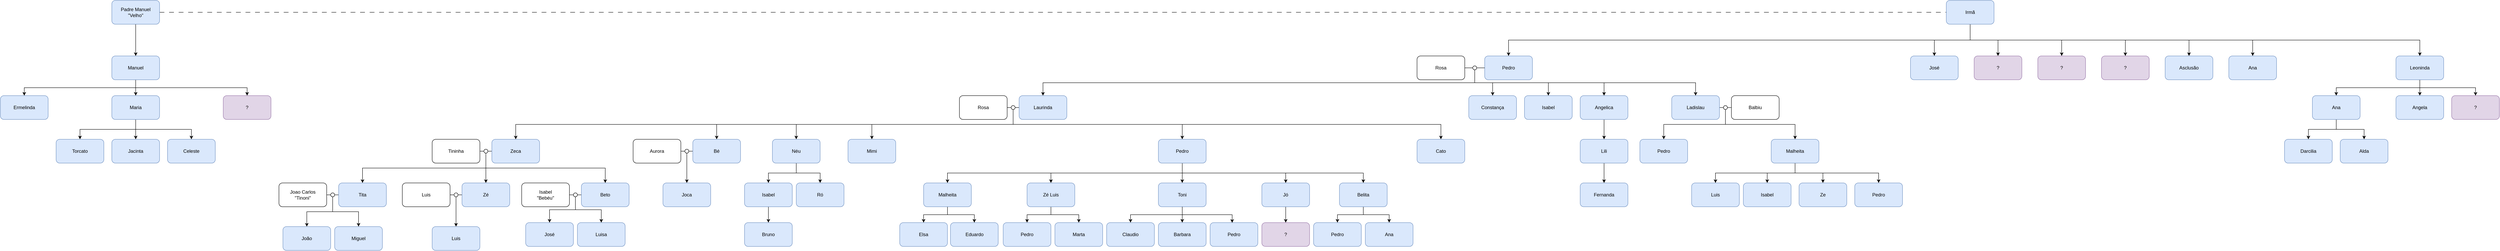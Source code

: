 <mxfile version="26.2.15">
  <diagram name="Page-1" id="10a91c8b-09ff-31b1-d368-03940ed4cc9e">
    <mxGraphModel dx="9503" dy="3434" grid="0" gridSize="10" guides="1" tooltips="1" connect="1" arrows="1" fold="1" page="0" pageScale="1" pageWidth="1100" pageHeight="850" background="none" math="0" shadow="0">
      <root>
        <mxCell id="0" />
        <mxCell id="1" parent="0" />
        <mxCell id="FM4OwIBT3BlbCwGh1Xsm-3" style="edgeStyle=orthogonalEdgeStyle;rounded=0;orthogonalLoop=1;jettySize=auto;html=1;exitX=1;exitY=0.5;exitDx=0;exitDy=0;entryX=0;entryY=0.5;entryDx=0;entryDy=0;endArrow=none;startFill=0;dashed=1;dashPattern=12 12;" edge="1" parent="1" source="FM4OwIBT3BlbCwGh1Xsm-1" target="FM4OwIBT3BlbCwGh1Xsm-2">
          <mxGeometry relative="1" as="geometry" />
        </mxCell>
        <mxCell id="FM4OwIBT3BlbCwGh1Xsm-176" style="edgeStyle=orthogonalEdgeStyle;rounded=0;orthogonalLoop=1;jettySize=auto;html=1;exitX=0.5;exitY=1;exitDx=0;exitDy=0;entryX=0.5;entryY=0;entryDx=0;entryDy=0;" edge="1" parent="1" source="FM4OwIBT3BlbCwGh1Xsm-1" target="FM4OwIBT3BlbCwGh1Xsm-162">
          <mxGeometry relative="1" as="geometry" />
        </mxCell>
        <mxCell id="FM4OwIBT3BlbCwGh1Xsm-1" value="Padre Manuel&lt;br&gt;&quot;Velho&quot;" style="rounded=1;whiteSpace=wrap;html=1;fillColor=#dae8fc;strokeColor=#6c8ebf;" vertex="1" parent="1">
          <mxGeometry x="-3270" y="80" width="120" height="60" as="geometry" />
        </mxCell>
        <mxCell id="FM4OwIBT3BlbCwGh1Xsm-5" style="edgeStyle=orthogonalEdgeStyle;rounded=0;orthogonalLoop=1;jettySize=auto;html=1;exitX=0.5;exitY=1;exitDx=0;exitDy=0;entryX=0.5;entryY=0;entryDx=0;entryDy=0;" edge="1" parent="1" source="FM4OwIBT3BlbCwGh1Xsm-2" target="FM4OwIBT3BlbCwGh1Xsm-4">
          <mxGeometry relative="1" as="geometry" />
        </mxCell>
        <mxCell id="FM4OwIBT3BlbCwGh1Xsm-13" style="edgeStyle=orthogonalEdgeStyle;rounded=0;orthogonalLoop=1;jettySize=auto;html=1;exitX=0.5;exitY=1;exitDx=0;exitDy=0;entryX=0.5;entryY=0;entryDx=0;entryDy=0;" edge="1" parent="1" source="FM4OwIBT3BlbCwGh1Xsm-2" target="FM4OwIBT3BlbCwGh1Xsm-6">
          <mxGeometry relative="1" as="geometry" />
        </mxCell>
        <mxCell id="FM4OwIBT3BlbCwGh1Xsm-14" style="edgeStyle=orthogonalEdgeStyle;rounded=0;orthogonalLoop=1;jettySize=auto;html=1;exitX=0.5;exitY=1;exitDx=0;exitDy=0;entryX=0.5;entryY=0;entryDx=0;entryDy=0;" edge="1" parent="1" source="FM4OwIBT3BlbCwGh1Xsm-2" target="FM4OwIBT3BlbCwGh1Xsm-7">
          <mxGeometry relative="1" as="geometry" />
        </mxCell>
        <mxCell id="FM4OwIBT3BlbCwGh1Xsm-15" style="edgeStyle=orthogonalEdgeStyle;rounded=0;orthogonalLoop=1;jettySize=auto;html=1;exitX=0.5;exitY=1;exitDx=0;exitDy=0;entryX=0.5;entryY=0;entryDx=0;entryDy=0;" edge="1" parent="1" source="FM4OwIBT3BlbCwGh1Xsm-2" target="FM4OwIBT3BlbCwGh1Xsm-8">
          <mxGeometry relative="1" as="geometry" />
        </mxCell>
        <mxCell id="FM4OwIBT3BlbCwGh1Xsm-16" style="edgeStyle=orthogonalEdgeStyle;rounded=0;orthogonalLoop=1;jettySize=auto;html=1;exitX=0.5;exitY=1;exitDx=0;exitDy=0;entryX=0.5;entryY=0;entryDx=0;entryDy=0;" edge="1" parent="1" source="FM4OwIBT3BlbCwGh1Xsm-2" target="FM4OwIBT3BlbCwGh1Xsm-9">
          <mxGeometry relative="1" as="geometry" />
        </mxCell>
        <mxCell id="FM4OwIBT3BlbCwGh1Xsm-17" style="edgeStyle=orthogonalEdgeStyle;rounded=0;orthogonalLoop=1;jettySize=auto;html=1;exitX=0.5;exitY=1;exitDx=0;exitDy=0;entryX=0.5;entryY=0;entryDx=0;entryDy=0;" edge="1" parent="1" source="FM4OwIBT3BlbCwGh1Xsm-2" target="FM4OwIBT3BlbCwGh1Xsm-10">
          <mxGeometry relative="1" as="geometry" />
        </mxCell>
        <mxCell id="FM4OwIBT3BlbCwGh1Xsm-18" style="edgeStyle=orthogonalEdgeStyle;rounded=0;orthogonalLoop=1;jettySize=auto;html=1;exitX=0.5;exitY=1;exitDx=0;exitDy=0;entryX=0.5;entryY=0;entryDx=0;entryDy=0;" edge="1" parent="1" source="FM4OwIBT3BlbCwGh1Xsm-2" target="FM4OwIBT3BlbCwGh1Xsm-11">
          <mxGeometry relative="1" as="geometry" />
        </mxCell>
        <mxCell id="FM4OwIBT3BlbCwGh1Xsm-19" style="edgeStyle=orthogonalEdgeStyle;rounded=0;orthogonalLoop=1;jettySize=auto;html=1;exitX=0.5;exitY=1;exitDx=0;exitDy=0;entryX=0.5;entryY=0;entryDx=0;entryDy=0;" edge="1" parent="1" source="FM4OwIBT3BlbCwGh1Xsm-2" target="FM4OwIBT3BlbCwGh1Xsm-12">
          <mxGeometry relative="1" as="geometry" />
        </mxCell>
        <mxCell id="FM4OwIBT3BlbCwGh1Xsm-2" value="Irmã" style="rounded=1;whiteSpace=wrap;html=1;fillColor=#dae8fc;strokeColor=#6c8ebf;" vertex="1" parent="1">
          <mxGeometry x="1340" y="80" width="120" height="60" as="geometry" />
        </mxCell>
        <mxCell id="FM4OwIBT3BlbCwGh1Xsm-4" value="Pedro" style="rounded=1;whiteSpace=wrap;html=1;fillColor=#dae8fc;strokeColor=#6c8ebf;" vertex="1" parent="1">
          <mxGeometry x="180" y="220" width="120" height="60" as="geometry" />
        </mxCell>
        <mxCell id="FM4OwIBT3BlbCwGh1Xsm-6" value="José" style="rounded=1;whiteSpace=wrap;html=1;fillColor=#dae8fc;strokeColor=#6c8ebf;" vertex="1" parent="1">
          <mxGeometry x="1250" y="220" width="120" height="60" as="geometry" />
        </mxCell>
        <mxCell id="FM4OwIBT3BlbCwGh1Xsm-7" value="?" style="rounded=1;whiteSpace=wrap;html=1;fillColor=#e1d5e7;strokeColor=#9673a6;" vertex="1" parent="1">
          <mxGeometry x="1410" y="220" width="120" height="60" as="geometry" />
        </mxCell>
        <mxCell id="FM4OwIBT3BlbCwGh1Xsm-8" value="?" style="rounded=1;whiteSpace=wrap;html=1;fillColor=#e1d5e7;strokeColor=#9673a6;" vertex="1" parent="1">
          <mxGeometry x="1570" y="220" width="120" height="60" as="geometry" />
        </mxCell>
        <mxCell id="FM4OwIBT3BlbCwGh1Xsm-9" value="?" style="rounded=1;whiteSpace=wrap;html=1;fillColor=#e1d5e7;strokeColor=#9673a6;" vertex="1" parent="1">
          <mxGeometry x="1730" y="220" width="120" height="60" as="geometry" />
        </mxCell>
        <mxCell id="FM4OwIBT3BlbCwGh1Xsm-10" value="Asclusão" style="rounded=1;whiteSpace=wrap;html=1;fillColor=#dae8fc;strokeColor=#6c8ebf;" vertex="1" parent="1">
          <mxGeometry x="1890" y="220" width="120" height="60" as="geometry" />
        </mxCell>
        <mxCell id="FM4OwIBT3BlbCwGh1Xsm-11" value="Ana" style="rounded=1;whiteSpace=wrap;html=1;fillColor=#dae8fc;strokeColor=#6c8ebf;" vertex="1" parent="1">
          <mxGeometry x="2050" y="220" width="120" height="60" as="geometry" />
        </mxCell>
        <mxCell id="FM4OwIBT3BlbCwGh1Xsm-159" style="edgeStyle=orthogonalEdgeStyle;rounded=0;orthogonalLoop=1;jettySize=auto;html=1;exitX=0.5;exitY=1;exitDx=0;exitDy=0;entryX=0.5;entryY=0;entryDx=0;entryDy=0;" edge="1" parent="1" source="FM4OwIBT3BlbCwGh1Xsm-12" target="FM4OwIBT3BlbCwGh1Xsm-152">
          <mxGeometry relative="1" as="geometry" />
        </mxCell>
        <mxCell id="FM4OwIBT3BlbCwGh1Xsm-160" style="edgeStyle=orthogonalEdgeStyle;rounded=0;orthogonalLoop=1;jettySize=auto;html=1;exitX=0.5;exitY=1;exitDx=0;exitDy=0;entryX=0.5;entryY=0;entryDx=0;entryDy=0;" edge="1" parent="1" source="FM4OwIBT3BlbCwGh1Xsm-12" target="FM4OwIBT3BlbCwGh1Xsm-153">
          <mxGeometry relative="1" as="geometry" />
        </mxCell>
        <mxCell id="FM4OwIBT3BlbCwGh1Xsm-161" style="edgeStyle=orthogonalEdgeStyle;rounded=0;orthogonalLoop=1;jettySize=auto;html=1;exitX=0.5;exitY=1;exitDx=0;exitDy=0;entryX=0.5;entryY=0;entryDx=0;entryDy=0;" edge="1" parent="1" source="FM4OwIBT3BlbCwGh1Xsm-12" target="FM4OwIBT3BlbCwGh1Xsm-154">
          <mxGeometry relative="1" as="geometry" />
        </mxCell>
        <mxCell id="FM4OwIBT3BlbCwGh1Xsm-12" value="Leoninda" style="rounded=1;whiteSpace=wrap;html=1;fillColor=#dae8fc;strokeColor=#6c8ebf;" vertex="1" parent="1">
          <mxGeometry x="2470" y="220" width="120" height="60" as="geometry" />
        </mxCell>
        <mxCell id="FM4OwIBT3BlbCwGh1Xsm-21" style="edgeStyle=orthogonalEdgeStyle;rounded=0;orthogonalLoop=1;jettySize=auto;html=1;exitX=1;exitY=0.5;exitDx=0;exitDy=0;entryX=0;entryY=0.5;entryDx=0;entryDy=0;endArrow=none;startFill=0;" edge="1" parent="1" source="FM4OwIBT3BlbCwGh1Xsm-22" target="FM4OwIBT3BlbCwGh1Xsm-4">
          <mxGeometry relative="1" as="geometry" />
        </mxCell>
        <mxCell id="FM4OwIBT3BlbCwGh1Xsm-20" value="Rosa" style="rounded=1;whiteSpace=wrap;html=1;" vertex="1" parent="1">
          <mxGeometry x="10" y="220" width="120" height="60" as="geometry" />
        </mxCell>
        <mxCell id="FM4OwIBT3BlbCwGh1Xsm-23" value="" style="edgeStyle=orthogonalEdgeStyle;rounded=0;orthogonalLoop=1;jettySize=auto;html=1;exitX=1;exitY=0.5;exitDx=0;exitDy=0;entryX=0;entryY=0.5;entryDx=0;entryDy=0;endArrow=none;startFill=0;" edge="1" parent="1" source="FM4OwIBT3BlbCwGh1Xsm-20" target="FM4OwIBT3BlbCwGh1Xsm-22">
          <mxGeometry relative="1" as="geometry">
            <mxPoint x="150" y="250" as="sourcePoint" />
            <mxPoint x="180" y="250" as="targetPoint" />
          </mxGeometry>
        </mxCell>
        <mxCell id="FM4OwIBT3BlbCwGh1Xsm-25" style="edgeStyle=orthogonalEdgeStyle;rounded=0;orthogonalLoop=1;jettySize=auto;html=1;exitX=0.5;exitY=1;exitDx=0;exitDy=0;entryX=0.5;entryY=0;entryDx=0;entryDy=0;" edge="1" parent="1" source="FM4OwIBT3BlbCwGh1Xsm-22" target="FM4OwIBT3BlbCwGh1Xsm-24">
          <mxGeometry relative="1" as="geometry" />
        </mxCell>
        <mxCell id="FM4OwIBT3BlbCwGh1Xsm-30" style="edgeStyle=orthogonalEdgeStyle;rounded=0;orthogonalLoop=1;jettySize=auto;html=1;exitX=0.5;exitY=1;exitDx=0;exitDy=0;entryX=0.5;entryY=0;entryDx=0;entryDy=0;" edge="1" parent="1" source="FM4OwIBT3BlbCwGh1Xsm-22" target="FM4OwIBT3BlbCwGh1Xsm-26">
          <mxGeometry relative="1" as="geometry" />
        </mxCell>
        <mxCell id="FM4OwIBT3BlbCwGh1Xsm-31" style="edgeStyle=orthogonalEdgeStyle;rounded=0;orthogonalLoop=1;jettySize=auto;html=1;exitX=0.5;exitY=1;exitDx=0;exitDy=0;entryX=0.5;entryY=0;entryDx=0;entryDy=0;" edge="1" parent="1" source="FM4OwIBT3BlbCwGh1Xsm-22" target="FM4OwIBT3BlbCwGh1Xsm-27">
          <mxGeometry relative="1" as="geometry" />
        </mxCell>
        <mxCell id="FM4OwIBT3BlbCwGh1Xsm-32" style="edgeStyle=orthogonalEdgeStyle;rounded=0;orthogonalLoop=1;jettySize=auto;html=1;exitX=0.5;exitY=1;exitDx=0;exitDy=0;entryX=0.5;entryY=0;entryDx=0;entryDy=0;" edge="1" parent="1" source="FM4OwIBT3BlbCwGh1Xsm-22" target="FM4OwIBT3BlbCwGh1Xsm-28">
          <mxGeometry relative="1" as="geometry" />
        </mxCell>
        <mxCell id="FM4OwIBT3BlbCwGh1Xsm-33" style="edgeStyle=orthogonalEdgeStyle;rounded=0;orthogonalLoop=1;jettySize=auto;html=1;exitX=0.5;exitY=1;exitDx=0;exitDy=0;entryX=0.5;entryY=0;entryDx=0;entryDy=0;" edge="1" parent="1" source="FM4OwIBT3BlbCwGh1Xsm-22" target="FM4OwIBT3BlbCwGh1Xsm-29">
          <mxGeometry relative="1" as="geometry" />
        </mxCell>
        <mxCell id="FM4OwIBT3BlbCwGh1Xsm-22" value="" style="ellipse;whiteSpace=wrap;html=1;aspect=fixed;" vertex="1" parent="1">
          <mxGeometry x="150" y="245" width="10" height="10" as="geometry" />
        </mxCell>
        <mxCell id="FM4OwIBT3BlbCwGh1Xsm-36" style="edgeStyle=orthogonalEdgeStyle;rounded=0;orthogonalLoop=1;jettySize=auto;html=1;exitX=0;exitY=0.5;exitDx=0;exitDy=0;entryX=1;entryY=0.5;entryDx=0;entryDy=0;endArrow=none;startFill=0;" edge="1" parent="1" source="FM4OwIBT3BlbCwGh1Xsm-24" target="FM4OwIBT3BlbCwGh1Xsm-35">
          <mxGeometry relative="1" as="geometry" />
        </mxCell>
        <mxCell id="FM4OwIBT3BlbCwGh1Xsm-24" value="Laurinda" style="rounded=1;whiteSpace=wrap;html=1;fillColor=#dae8fc;strokeColor=#6c8ebf;" vertex="1" parent="1">
          <mxGeometry x="-990" y="320" width="120" height="60" as="geometry" />
        </mxCell>
        <mxCell id="FM4OwIBT3BlbCwGh1Xsm-26" value="Constança" style="rounded=1;whiteSpace=wrap;html=1;fillColor=#dae8fc;strokeColor=#6c8ebf;" vertex="1" parent="1">
          <mxGeometry x="140" y="320" width="120" height="60" as="geometry" />
        </mxCell>
        <mxCell id="FM4OwIBT3BlbCwGh1Xsm-27" value="Isabel" style="rounded=1;whiteSpace=wrap;html=1;fillColor=#dae8fc;strokeColor=#6c8ebf;" vertex="1" parent="1">
          <mxGeometry x="280" y="320" width="120" height="60" as="geometry" />
        </mxCell>
        <mxCell id="FM4OwIBT3BlbCwGh1Xsm-39" style="edgeStyle=orthogonalEdgeStyle;rounded=0;orthogonalLoop=1;jettySize=auto;html=1;exitX=0.5;exitY=1;exitDx=0;exitDy=0;entryX=0.5;entryY=0;entryDx=0;entryDy=0;" edge="1" parent="1" source="FM4OwIBT3BlbCwGh1Xsm-28" target="FM4OwIBT3BlbCwGh1Xsm-38">
          <mxGeometry relative="1" as="geometry">
            <mxPoint x="480" y="410" as="sourcePoint" />
          </mxGeometry>
        </mxCell>
        <mxCell id="FM4OwIBT3BlbCwGh1Xsm-28" value="Angelica" style="rounded=1;whiteSpace=wrap;html=1;fillColor=#dae8fc;strokeColor=#6c8ebf;" vertex="1" parent="1">
          <mxGeometry x="420" y="320" width="120" height="60" as="geometry" />
        </mxCell>
        <mxCell id="FM4OwIBT3BlbCwGh1Xsm-44" style="edgeStyle=orthogonalEdgeStyle;rounded=0;orthogonalLoop=1;jettySize=auto;html=1;exitX=1;exitY=0.5;exitDx=0;exitDy=0;entryX=0;entryY=0.5;entryDx=0;entryDy=0;endArrow=none;startFill=0;" edge="1" parent="1" source="FM4OwIBT3BlbCwGh1Xsm-29" target="FM4OwIBT3BlbCwGh1Xsm-43">
          <mxGeometry relative="1" as="geometry" />
        </mxCell>
        <mxCell id="FM4OwIBT3BlbCwGh1Xsm-29" value="Ladislau" style="rounded=1;whiteSpace=wrap;html=1;fillColor=#dae8fc;strokeColor=#6c8ebf;" vertex="1" parent="1">
          <mxGeometry x="650" y="320" width="120" height="60" as="geometry" />
        </mxCell>
        <mxCell id="FM4OwIBT3BlbCwGh1Xsm-37" style="edgeStyle=orthogonalEdgeStyle;rounded=0;orthogonalLoop=1;jettySize=auto;html=1;exitX=1;exitY=0.5;exitDx=0;exitDy=0;entryX=0;entryY=0.5;entryDx=0;entryDy=0;endArrow=none;startFill=0;" edge="1" parent="1" source="FM4OwIBT3BlbCwGh1Xsm-34" target="FM4OwIBT3BlbCwGh1Xsm-35">
          <mxGeometry relative="1" as="geometry" />
        </mxCell>
        <mxCell id="FM4OwIBT3BlbCwGh1Xsm-34" value="Rosa" style="rounded=1;whiteSpace=wrap;html=1;" vertex="1" parent="1">
          <mxGeometry x="-1140" y="320" width="120" height="60" as="geometry" />
        </mxCell>
        <mxCell id="FM4OwIBT3BlbCwGh1Xsm-69" style="edgeStyle=orthogonalEdgeStyle;rounded=0;orthogonalLoop=1;jettySize=auto;html=1;exitX=0.5;exitY=1;exitDx=0;exitDy=0;entryX=0.5;entryY=0;entryDx=0;entryDy=0;" edge="1" parent="1" source="FM4OwIBT3BlbCwGh1Xsm-35" target="FM4OwIBT3BlbCwGh1Xsm-64">
          <mxGeometry relative="1" as="geometry" />
        </mxCell>
        <mxCell id="FM4OwIBT3BlbCwGh1Xsm-70" style="edgeStyle=orthogonalEdgeStyle;rounded=0;orthogonalLoop=1;jettySize=auto;html=1;exitX=0.5;exitY=1;exitDx=0;exitDy=0;entryX=0.5;entryY=0;entryDx=0;entryDy=0;" edge="1" parent="1" source="FM4OwIBT3BlbCwGh1Xsm-35" target="FM4OwIBT3BlbCwGh1Xsm-59">
          <mxGeometry relative="1" as="geometry" />
        </mxCell>
        <mxCell id="FM4OwIBT3BlbCwGh1Xsm-71" style="edgeStyle=orthogonalEdgeStyle;rounded=0;orthogonalLoop=1;jettySize=auto;html=1;exitX=0.5;exitY=1;exitDx=0;exitDy=0;entryX=0.5;entryY=0;entryDx=0;entryDy=0;" edge="1" parent="1" source="FM4OwIBT3BlbCwGh1Xsm-35" target="FM4OwIBT3BlbCwGh1Xsm-60">
          <mxGeometry relative="1" as="geometry" />
        </mxCell>
        <mxCell id="FM4OwIBT3BlbCwGh1Xsm-72" style="edgeStyle=orthogonalEdgeStyle;rounded=0;orthogonalLoop=1;jettySize=auto;html=1;exitX=0.5;exitY=1;exitDx=0;exitDy=0;entryX=0.5;entryY=0;entryDx=0;entryDy=0;" edge="1" parent="1" source="FM4OwIBT3BlbCwGh1Xsm-35" target="FM4OwIBT3BlbCwGh1Xsm-61">
          <mxGeometry relative="1" as="geometry" />
        </mxCell>
        <mxCell id="FM4OwIBT3BlbCwGh1Xsm-73" style="edgeStyle=orthogonalEdgeStyle;rounded=0;orthogonalLoop=1;jettySize=auto;html=1;exitX=0.5;exitY=1;exitDx=0;exitDy=0;entryX=0.5;entryY=0;entryDx=0;entryDy=0;" edge="1" parent="1" source="FM4OwIBT3BlbCwGh1Xsm-35" target="FM4OwIBT3BlbCwGh1Xsm-62">
          <mxGeometry relative="1" as="geometry" />
        </mxCell>
        <mxCell id="FM4OwIBT3BlbCwGh1Xsm-74" style="edgeStyle=orthogonalEdgeStyle;rounded=0;orthogonalLoop=1;jettySize=auto;html=1;exitX=0.5;exitY=1;exitDx=0;exitDy=0;entryX=0.5;entryY=0;entryDx=0;entryDy=0;" edge="1" parent="1" source="FM4OwIBT3BlbCwGh1Xsm-35" target="FM4OwIBT3BlbCwGh1Xsm-63">
          <mxGeometry relative="1" as="geometry" />
        </mxCell>
        <mxCell id="FM4OwIBT3BlbCwGh1Xsm-35" value="" style="ellipse;whiteSpace=wrap;html=1;aspect=fixed;" vertex="1" parent="1">
          <mxGeometry x="-1010" y="345" width="10" height="10" as="geometry" />
        </mxCell>
        <mxCell id="FM4OwIBT3BlbCwGh1Xsm-41" value="" style="edgeStyle=orthogonalEdgeStyle;rounded=0;orthogonalLoop=1;jettySize=auto;html=1;" edge="1" parent="1" source="FM4OwIBT3BlbCwGh1Xsm-38" target="FM4OwIBT3BlbCwGh1Xsm-40">
          <mxGeometry relative="1" as="geometry" />
        </mxCell>
        <mxCell id="FM4OwIBT3BlbCwGh1Xsm-38" value="Lili" style="rounded=1;whiteSpace=wrap;html=1;fillColor=#dae8fc;strokeColor=#6c8ebf;" vertex="1" parent="1">
          <mxGeometry x="420" y="430" width="120" height="60" as="geometry" />
        </mxCell>
        <mxCell id="FM4OwIBT3BlbCwGh1Xsm-40" value="Fernanda" style="rounded=1;whiteSpace=wrap;html=1;fillColor=#dae8fc;strokeColor=#6c8ebf;" vertex="1" parent="1">
          <mxGeometry x="420" y="540" width="120" height="60" as="geometry" />
        </mxCell>
        <mxCell id="FM4OwIBT3BlbCwGh1Xsm-45" style="edgeStyle=orthogonalEdgeStyle;rounded=0;orthogonalLoop=1;jettySize=auto;html=1;exitX=0;exitY=0.5;exitDx=0;exitDy=0;entryX=1;entryY=0.5;entryDx=0;entryDy=0;endArrow=none;startFill=0;" edge="1" parent="1" source="FM4OwIBT3BlbCwGh1Xsm-42" target="FM4OwIBT3BlbCwGh1Xsm-43">
          <mxGeometry relative="1" as="geometry" />
        </mxCell>
        <mxCell id="FM4OwIBT3BlbCwGh1Xsm-42" value="Balbiu" style="rounded=1;whiteSpace=wrap;html=1;" vertex="1" parent="1">
          <mxGeometry x="800" y="320" width="120" height="60" as="geometry" />
        </mxCell>
        <mxCell id="FM4OwIBT3BlbCwGh1Xsm-52" style="edgeStyle=orthogonalEdgeStyle;rounded=0;orthogonalLoop=1;jettySize=auto;html=1;exitX=0.5;exitY=1;exitDx=0;exitDy=0;entryX=0.5;entryY=0;entryDx=0;entryDy=0;" edge="1" parent="1" source="FM4OwIBT3BlbCwGh1Xsm-43" target="FM4OwIBT3BlbCwGh1Xsm-46">
          <mxGeometry relative="1" as="geometry" />
        </mxCell>
        <mxCell id="FM4OwIBT3BlbCwGh1Xsm-53" style="edgeStyle=orthogonalEdgeStyle;rounded=0;orthogonalLoop=1;jettySize=auto;html=1;exitX=0.5;exitY=1;exitDx=0;exitDy=0;entryX=0.5;entryY=0;entryDx=0;entryDy=0;" edge="1" parent="1" source="FM4OwIBT3BlbCwGh1Xsm-43" target="FM4OwIBT3BlbCwGh1Xsm-47">
          <mxGeometry relative="1" as="geometry" />
        </mxCell>
        <mxCell id="FM4OwIBT3BlbCwGh1Xsm-43" value="" style="ellipse;whiteSpace=wrap;html=1;aspect=fixed;" vertex="1" parent="1">
          <mxGeometry x="780" y="345" width="10" height="10" as="geometry" />
        </mxCell>
        <mxCell id="FM4OwIBT3BlbCwGh1Xsm-46" value="Pedro" style="rounded=1;whiteSpace=wrap;html=1;fillColor=#dae8fc;strokeColor=#6c8ebf;" vertex="1" parent="1">
          <mxGeometry x="570" y="430" width="120" height="60" as="geometry" />
        </mxCell>
        <mxCell id="FM4OwIBT3BlbCwGh1Xsm-54" style="edgeStyle=orthogonalEdgeStyle;rounded=0;orthogonalLoop=1;jettySize=auto;html=1;exitX=0.5;exitY=1;exitDx=0;exitDy=0;entryX=0.5;entryY=0;entryDx=0;entryDy=0;" edge="1" parent="1" source="FM4OwIBT3BlbCwGh1Xsm-47" target="FM4OwIBT3BlbCwGh1Xsm-48">
          <mxGeometry relative="1" as="geometry" />
        </mxCell>
        <mxCell id="FM4OwIBT3BlbCwGh1Xsm-55" style="edgeStyle=orthogonalEdgeStyle;rounded=0;orthogonalLoop=1;jettySize=auto;html=1;exitX=0.5;exitY=1;exitDx=0;exitDy=0;entryX=0.5;entryY=0;entryDx=0;entryDy=0;" edge="1" parent="1" source="FM4OwIBT3BlbCwGh1Xsm-47" target="FM4OwIBT3BlbCwGh1Xsm-49">
          <mxGeometry relative="1" as="geometry" />
        </mxCell>
        <mxCell id="FM4OwIBT3BlbCwGh1Xsm-57" style="edgeStyle=orthogonalEdgeStyle;rounded=0;orthogonalLoop=1;jettySize=auto;html=1;exitX=0.5;exitY=1;exitDx=0;exitDy=0;entryX=0.5;entryY=0;entryDx=0;entryDy=0;" edge="1" parent="1" source="FM4OwIBT3BlbCwGh1Xsm-47" target="FM4OwIBT3BlbCwGh1Xsm-50">
          <mxGeometry relative="1" as="geometry" />
        </mxCell>
        <mxCell id="FM4OwIBT3BlbCwGh1Xsm-58" style="edgeStyle=orthogonalEdgeStyle;rounded=0;orthogonalLoop=1;jettySize=auto;html=1;exitX=0.5;exitY=1;exitDx=0;exitDy=0;entryX=0.5;entryY=0;entryDx=0;entryDy=0;" edge="1" parent="1" source="FM4OwIBT3BlbCwGh1Xsm-47" target="FM4OwIBT3BlbCwGh1Xsm-51">
          <mxGeometry relative="1" as="geometry" />
        </mxCell>
        <mxCell id="FM4OwIBT3BlbCwGh1Xsm-47" value="Malheita" style="rounded=1;whiteSpace=wrap;html=1;fillColor=#dae8fc;strokeColor=#6c8ebf;" vertex="1" parent="1">
          <mxGeometry x="900" y="430" width="120" height="60" as="geometry" />
        </mxCell>
        <mxCell id="FM4OwIBT3BlbCwGh1Xsm-48" value="Luis" style="rounded=1;whiteSpace=wrap;html=1;fillColor=#dae8fc;strokeColor=#6c8ebf;" vertex="1" parent="1">
          <mxGeometry x="700" y="540" width="120" height="60" as="geometry" />
        </mxCell>
        <mxCell id="FM4OwIBT3BlbCwGh1Xsm-49" value="Isabel" style="rounded=1;whiteSpace=wrap;html=1;fillColor=#dae8fc;strokeColor=#6c8ebf;" vertex="1" parent="1">
          <mxGeometry x="830" y="540" width="120" height="60" as="geometry" />
        </mxCell>
        <mxCell id="FM4OwIBT3BlbCwGh1Xsm-50" value="Ze" style="rounded=1;whiteSpace=wrap;html=1;fillColor=#dae8fc;strokeColor=#6c8ebf;" vertex="1" parent="1">
          <mxGeometry x="970" y="540" width="120" height="60" as="geometry" />
        </mxCell>
        <mxCell id="FM4OwIBT3BlbCwGh1Xsm-51" value="Pedro" style="rounded=1;whiteSpace=wrap;html=1;fillColor=#dae8fc;strokeColor=#6c8ebf;" vertex="1" parent="1">
          <mxGeometry x="1110" y="540" width="120" height="60" as="geometry" />
        </mxCell>
        <mxCell id="FM4OwIBT3BlbCwGh1Xsm-78" style="edgeStyle=orthogonalEdgeStyle;rounded=0;orthogonalLoop=1;jettySize=auto;html=1;exitX=0;exitY=0.5;exitDx=0;exitDy=0;entryX=1;entryY=0.5;entryDx=0;entryDy=0;endArrow=none;startFill=0;" edge="1" parent="1" source="FM4OwIBT3BlbCwGh1Xsm-59" target="FM4OwIBT3BlbCwGh1Xsm-76">
          <mxGeometry relative="1" as="geometry" />
        </mxCell>
        <mxCell id="FM4OwIBT3BlbCwGh1Xsm-59" value="Bé" style="rounded=1;whiteSpace=wrap;html=1;fillColor=#dae8fc;strokeColor=#6c8ebf;" vertex="1" parent="1">
          <mxGeometry x="-1810" y="430" width="120" height="60" as="geometry" />
        </mxCell>
        <mxCell id="FM4OwIBT3BlbCwGh1Xsm-113" style="edgeStyle=orthogonalEdgeStyle;rounded=0;orthogonalLoop=1;jettySize=auto;html=1;exitX=0.5;exitY=1;exitDx=0;exitDy=0;entryX=0.5;entryY=0;entryDx=0;entryDy=0;" edge="1" parent="1" source="FM4OwIBT3BlbCwGh1Xsm-60" target="FM4OwIBT3BlbCwGh1Xsm-109">
          <mxGeometry relative="1" as="geometry" />
        </mxCell>
        <mxCell id="FM4OwIBT3BlbCwGh1Xsm-114" style="edgeStyle=orthogonalEdgeStyle;rounded=0;orthogonalLoop=1;jettySize=auto;html=1;exitX=0.5;exitY=1;exitDx=0;exitDy=0;entryX=0.5;entryY=0;entryDx=0;entryDy=0;" edge="1" parent="1" source="FM4OwIBT3BlbCwGh1Xsm-60" target="FM4OwIBT3BlbCwGh1Xsm-110">
          <mxGeometry relative="1" as="geometry" />
        </mxCell>
        <mxCell id="FM4OwIBT3BlbCwGh1Xsm-60" value="Néu" style="rounded=1;whiteSpace=wrap;html=1;fillColor=#dae8fc;strokeColor=#6c8ebf;" vertex="1" parent="1">
          <mxGeometry x="-1610" y="430" width="120" height="60" as="geometry" />
        </mxCell>
        <mxCell id="FM4OwIBT3BlbCwGh1Xsm-61" value="Mimi" style="rounded=1;whiteSpace=wrap;html=1;fillColor=#dae8fc;strokeColor=#6c8ebf;" vertex="1" parent="1">
          <mxGeometry x="-1420" y="430" width="120" height="60" as="geometry" />
        </mxCell>
        <mxCell id="FM4OwIBT3BlbCwGh1Xsm-120" style="edgeStyle=orthogonalEdgeStyle;rounded=0;orthogonalLoop=1;jettySize=auto;html=1;exitX=0.5;exitY=1;exitDx=0;exitDy=0;entryX=0.5;entryY=0;entryDx=0;entryDy=0;" edge="1" parent="1" source="FM4OwIBT3BlbCwGh1Xsm-62" target="FM4OwIBT3BlbCwGh1Xsm-115">
          <mxGeometry relative="1" as="geometry" />
        </mxCell>
        <mxCell id="FM4OwIBT3BlbCwGh1Xsm-121" style="edgeStyle=orthogonalEdgeStyle;rounded=0;orthogonalLoop=1;jettySize=auto;html=1;exitX=0.5;exitY=1;exitDx=0;exitDy=0;entryX=0.5;entryY=0;entryDx=0;entryDy=0;" edge="1" parent="1" source="FM4OwIBT3BlbCwGh1Xsm-62" target="FM4OwIBT3BlbCwGh1Xsm-116">
          <mxGeometry relative="1" as="geometry" />
        </mxCell>
        <mxCell id="FM4OwIBT3BlbCwGh1Xsm-122" style="edgeStyle=orthogonalEdgeStyle;rounded=0;orthogonalLoop=1;jettySize=auto;html=1;exitX=0.5;exitY=1;exitDx=0;exitDy=0;entryX=0.5;entryY=0;entryDx=0;entryDy=0;" edge="1" parent="1" source="FM4OwIBT3BlbCwGh1Xsm-62" target="FM4OwIBT3BlbCwGh1Xsm-117">
          <mxGeometry relative="1" as="geometry" />
        </mxCell>
        <mxCell id="FM4OwIBT3BlbCwGh1Xsm-123" style="edgeStyle=orthogonalEdgeStyle;rounded=0;orthogonalLoop=1;jettySize=auto;html=1;exitX=0.5;exitY=1;exitDx=0;exitDy=0;entryX=0.5;entryY=0;entryDx=0;entryDy=0;" edge="1" parent="1" source="FM4OwIBT3BlbCwGh1Xsm-62" target="FM4OwIBT3BlbCwGh1Xsm-118">
          <mxGeometry relative="1" as="geometry" />
        </mxCell>
        <mxCell id="FM4OwIBT3BlbCwGh1Xsm-124" style="edgeStyle=orthogonalEdgeStyle;rounded=0;orthogonalLoop=1;jettySize=auto;html=1;exitX=0.5;exitY=1;exitDx=0;exitDy=0;entryX=0.5;entryY=0;entryDx=0;entryDy=0;" edge="1" parent="1" source="FM4OwIBT3BlbCwGh1Xsm-62" target="FM4OwIBT3BlbCwGh1Xsm-119">
          <mxGeometry relative="1" as="geometry" />
        </mxCell>
        <mxCell id="FM4OwIBT3BlbCwGh1Xsm-62" value="Pedro" style="rounded=1;whiteSpace=wrap;html=1;fillColor=#dae8fc;strokeColor=#6c8ebf;" vertex="1" parent="1">
          <mxGeometry x="-640" y="430" width="120" height="60" as="geometry" />
        </mxCell>
        <mxCell id="FM4OwIBT3BlbCwGh1Xsm-63" value="Cato" style="rounded=1;whiteSpace=wrap;html=1;fillColor=#dae8fc;strokeColor=#6c8ebf;" vertex="1" parent="1">
          <mxGeometry x="10" y="430" width="120" height="60" as="geometry" />
        </mxCell>
        <mxCell id="FM4OwIBT3BlbCwGh1Xsm-67" style="edgeStyle=orthogonalEdgeStyle;rounded=0;orthogonalLoop=1;jettySize=auto;html=1;exitX=0;exitY=0.5;exitDx=0;exitDy=0;entryX=1;entryY=0.5;entryDx=0;entryDy=0;endArrow=none;startFill=0;" edge="1" parent="1" source="FM4OwIBT3BlbCwGh1Xsm-64" target="FM4OwIBT3BlbCwGh1Xsm-66">
          <mxGeometry relative="1" as="geometry" />
        </mxCell>
        <mxCell id="FM4OwIBT3BlbCwGh1Xsm-64" value="Zeca" style="rounded=1;whiteSpace=wrap;html=1;fillColor=#dae8fc;strokeColor=#6c8ebf;" vertex="1" parent="1">
          <mxGeometry x="-2315" y="430" width="120" height="60" as="geometry" />
        </mxCell>
        <mxCell id="FM4OwIBT3BlbCwGh1Xsm-68" style="edgeStyle=orthogonalEdgeStyle;rounded=0;orthogonalLoop=1;jettySize=auto;html=1;exitX=1;exitY=0.5;exitDx=0;exitDy=0;entryX=0;entryY=0.5;entryDx=0;entryDy=0;endArrow=none;startFill=0;" edge="1" parent="1" source="FM4OwIBT3BlbCwGh1Xsm-65" target="FM4OwIBT3BlbCwGh1Xsm-66">
          <mxGeometry relative="1" as="geometry" />
        </mxCell>
        <mxCell id="FM4OwIBT3BlbCwGh1Xsm-65" value="Tininha" style="rounded=1;whiteSpace=wrap;html=1;" vertex="1" parent="1">
          <mxGeometry x="-2465" y="430" width="120" height="60" as="geometry" />
        </mxCell>
        <mxCell id="FM4OwIBT3BlbCwGh1Xsm-82" style="edgeStyle=orthogonalEdgeStyle;rounded=0;orthogonalLoop=1;jettySize=auto;html=1;exitX=0.5;exitY=1;exitDx=0;exitDy=0;entryX=0.5;entryY=0;entryDx=0;entryDy=0;" edge="1" parent="1" source="FM4OwIBT3BlbCwGh1Xsm-66" target="FM4OwIBT3BlbCwGh1Xsm-80">
          <mxGeometry relative="1" as="geometry" />
        </mxCell>
        <mxCell id="FM4OwIBT3BlbCwGh1Xsm-83" style="edgeStyle=orthogonalEdgeStyle;rounded=0;orthogonalLoop=1;jettySize=auto;html=1;exitX=0.5;exitY=1;exitDx=0;exitDy=0;entryX=0.5;entryY=0;entryDx=0;entryDy=0;" edge="1" parent="1" source="FM4OwIBT3BlbCwGh1Xsm-66" target="FM4OwIBT3BlbCwGh1Xsm-79">
          <mxGeometry relative="1" as="geometry" />
        </mxCell>
        <mxCell id="FM4OwIBT3BlbCwGh1Xsm-84" style="edgeStyle=orthogonalEdgeStyle;rounded=0;orthogonalLoop=1;jettySize=auto;html=1;exitX=0.5;exitY=1;exitDx=0;exitDy=0;entryX=0.5;entryY=0;entryDx=0;entryDy=0;" edge="1" parent="1" source="FM4OwIBT3BlbCwGh1Xsm-66" target="FM4OwIBT3BlbCwGh1Xsm-81">
          <mxGeometry relative="1" as="geometry" />
        </mxCell>
        <mxCell id="FM4OwIBT3BlbCwGh1Xsm-66" value="" style="ellipse;whiteSpace=wrap;html=1;aspect=fixed;" vertex="1" parent="1">
          <mxGeometry x="-2335" y="455" width="10" height="10" as="geometry" />
        </mxCell>
        <mxCell id="FM4OwIBT3BlbCwGh1Xsm-77" style="edgeStyle=orthogonalEdgeStyle;rounded=0;orthogonalLoop=1;jettySize=auto;html=1;exitX=1;exitY=0.5;exitDx=0;exitDy=0;entryX=0;entryY=0.5;entryDx=0;entryDy=0;endArrow=none;startFill=0;" edge="1" parent="1" source="FM4OwIBT3BlbCwGh1Xsm-75" target="FM4OwIBT3BlbCwGh1Xsm-76">
          <mxGeometry relative="1" as="geometry" />
        </mxCell>
        <mxCell id="FM4OwIBT3BlbCwGh1Xsm-75" value="Aurora" style="rounded=1;whiteSpace=wrap;html=1;" vertex="1" parent="1">
          <mxGeometry x="-1960" y="430" width="120" height="60" as="geometry" />
        </mxCell>
        <mxCell id="FM4OwIBT3BlbCwGh1Xsm-108" style="edgeStyle=orthogonalEdgeStyle;rounded=0;orthogonalLoop=1;jettySize=auto;html=1;exitX=0.5;exitY=1;exitDx=0;exitDy=0;entryX=0.5;entryY=0;entryDx=0;entryDy=0;" edge="1" parent="1" source="FM4OwIBT3BlbCwGh1Xsm-76" target="FM4OwIBT3BlbCwGh1Xsm-107">
          <mxGeometry relative="1" as="geometry" />
        </mxCell>
        <mxCell id="FM4OwIBT3BlbCwGh1Xsm-76" value="" style="ellipse;whiteSpace=wrap;html=1;aspect=fixed;" vertex="1" parent="1">
          <mxGeometry x="-1830" y="455" width="10" height="10" as="geometry" />
        </mxCell>
        <mxCell id="FM4OwIBT3BlbCwGh1Xsm-88" style="edgeStyle=orthogonalEdgeStyle;rounded=0;orthogonalLoop=1;jettySize=auto;html=1;exitX=0;exitY=0.5;exitDx=0;exitDy=0;entryX=1;entryY=0.5;entryDx=0;entryDy=0;endArrow=none;startFill=0;" edge="1" parent="1" source="FM4OwIBT3BlbCwGh1Xsm-79" target="FM4OwIBT3BlbCwGh1Xsm-86">
          <mxGeometry relative="1" as="geometry" />
        </mxCell>
        <mxCell id="FM4OwIBT3BlbCwGh1Xsm-79" value="Tita" style="rounded=1;whiteSpace=wrap;html=1;fillColor=#dae8fc;strokeColor=#6c8ebf;" vertex="1" parent="1">
          <mxGeometry x="-2700" y="540" width="120" height="60" as="geometry" />
        </mxCell>
        <mxCell id="FM4OwIBT3BlbCwGh1Xsm-91" style="edgeStyle=orthogonalEdgeStyle;rounded=0;orthogonalLoop=1;jettySize=auto;html=1;exitX=0;exitY=0.5;exitDx=0;exitDy=0;entryX=1;entryY=0.5;entryDx=0;entryDy=0;endArrow=none;startFill=0;" edge="1" parent="1" source="FM4OwIBT3BlbCwGh1Xsm-80" target="FM4OwIBT3BlbCwGh1Xsm-90">
          <mxGeometry relative="1" as="geometry" />
        </mxCell>
        <mxCell id="FM4OwIBT3BlbCwGh1Xsm-80" value="Zé" style="rounded=1;whiteSpace=wrap;html=1;fillColor=#dae8fc;strokeColor=#6c8ebf;" vertex="1" parent="1">
          <mxGeometry x="-2390" y="540" width="120" height="60" as="geometry" />
        </mxCell>
        <mxCell id="FM4OwIBT3BlbCwGh1Xsm-95" style="edgeStyle=orthogonalEdgeStyle;rounded=0;orthogonalLoop=1;jettySize=auto;html=1;exitX=0;exitY=0.5;exitDx=0;exitDy=0;entryX=1;entryY=0.5;entryDx=0;entryDy=0;endArrow=none;startFill=0;" edge="1" parent="1" source="FM4OwIBT3BlbCwGh1Xsm-81" target="FM4OwIBT3BlbCwGh1Xsm-94">
          <mxGeometry relative="1" as="geometry" />
        </mxCell>
        <mxCell id="FM4OwIBT3BlbCwGh1Xsm-81" value="Beto" style="rounded=1;whiteSpace=wrap;html=1;fillColor=#dae8fc;strokeColor=#6c8ebf;" vertex="1" parent="1">
          <mxGeometry x="-2090" y="540" width="120" height="60" as="geometry" />
        </mxCell>
        <mxCell id="FM4OwIBT3BlbCwGh1Xsm-87" style="edgeStyle=orthogonalEdgeStyle;rounded=0;orthogonalLoop=1;jettySize=auto;html=1;exitX=1;exitY=0.5;exitDx=0;exitDy=0;entryX=0;entryY=0.5;entryDx=0;entryDy=0;endArrow=none;startFill=0;" edge="1" parent="1" source="FM4OwIBT3BlbCwGh1Xsm-85" target="FM4OwIBT3BlbCwGh1Xsm-86">
          <mxGeometry relative="1" as="geometry" />
        </mxCell>
        <mxCell id="FM4OwIBT3BlbCwGh1Xsm-85" value="Joao Carlos&lt;div&gt;&quot;Tinoni&quot;&lt;/div&gt;" style="rounded=1;whiteSpace=wrap;html=1;" vertex="1" parent="1">
          <mxGeometry x="-2850" y="540" width="120" height="60" as="geometry" />
        </mxCell>
        <mxCell id="FM4OwIBT3BlbCwGh1Xsm-98" style="edgeStyle=orthogonalEdgeStyle;rounded=0;orthogonalLoop=1;jettySize=auto;html=1;exitX=0.5;exitY=1;exitDx=0;exitDy=0;entryX=0.5;entryY=0;entryDx=0;entryDy=0;" edge="1" parent="1" source="FM4OwIBT3BlbCwGh1Xsm-86" target="FM4OwIBT3BlbCwGh1Xsm-97">
          <mxGeometry relative="1" as="geometry" />
        </mxCell>
        <mxCell id="FM4OwIBT3BlbCwGh1Xsm-100" style="edgeStyle=orthogonalEdgeStyle;rounded=0;orthogonalLoop=1;jettySize=auto;html=1;exitX=0.5;exitY=1;exitDx=0;exitDy=0;entryX=0.5;entryY=0;entryDx=0;entryDy=0;" edge="1" parent="1" source="FM4OwIBT3BlbCwGh1Xsm-86" target="FM4OwIBT3BlbCwGh1Xsm-99">
          <mxGeometry relative="1" as="geometry" />
        </mxCell>
        <mxCell id="FM4OwIBT3BlbCwGh1Xsm-86" value="" style="ellipse;whiteSpace=wrap;html=1;aspect=fixed;" vertex="1" parent="1">
          <mxGeometry x="-2720" y="565" width="10" height="10" as="geometry" />
        </mxCell>
        <mxCell id="FM4OwIBT3BlbCwGh1Xsm-92" style="edgeStyle=orthogonalEdgeStyle;rounded=0;orthogonalLoop=1;jettySize=auto;html=1;exitX=1;exitY=0.5;exitDx=0;exitDy=0;entryX=0;entryY=0.5;entryDx=0;entryDy=0;endArrow=none;startFill=0;" edge="1" parent="1" source="FM4OwIBT3BlbCwGh1Xsm-89" target="FM4OwIBT3BlbCwGh1Xsm-90">
          <mxGeometry relative="1" as="geometry" />
        </mxCell>
        <mxCell id="FM4OwIBT3BlbCwGh1Xsm-89" value="Luis" style="rounded=1;whiteSpace=wrap;html=1;" vertex="1" parent="1">
          <mxGeometry x="-2540" y="540" width="120" height="60" as="geometry" />
        </mxCell>
        <mxCell id="FM4OwIBT3BlbCwGh1Xsm-102" style="edgeStyle=orthogonalEdgeStyle;rounded=0;orthogonalLoop=1;jettySize=auto;html=1;exitX=0.5;exitY=1;exitDx=0;exitDy=0;entryX=0.5;entryY=0;entryDx=0;entryDy=0;" edge="1" parent="1" source="FM4OwIBT3BlbCwGh1Xsm-90" target="FM4OwIBT3BlbCwGh1Xsm-101">
          <mxGeometry relative="1" as="geometry" />
        </mxCell>
        <mxCell id="FM4OwIBT3BlbCwGh1Xsm-90" value="" style="ellipse;whiteSpace=wrap;html=1;aspect=fixed;" vertex="1" parent="1">
          <mxGeometry x="-2410" y="565" width="10" height="10" as="geometry" />
        </mxCell>
        <mxCell id="FM4OwIBT3BlbCwGh1Xsm-96" style="edgeStyle=orthogonalEdgeStyle;rounded=0;orthogonalLoop=1;jettySize=auto;html=1;exitX=1;exitY=0.5;exitDx=0;exitDy=0;entryX=0;entryY=0.5;entryDx=0;entryDy=0;endArrow=none;startFill=0;" edge="1" parent="1" source="FM4OwIBT3BlbCwGh1Xsm-93" target="FM4OwIBT3BlbCwGh1Xsm-94">
          <mxGeometry relative="1" as="geometry" />
        </mxCell>
        <mxCell id="FM4OwIBT3BlbCwGh1Xsm-93" value="Isabel&lt;br&gt;&quot;Bebéu&quot;" style="rounded=1;whiteSpace=wrap;html=1;" vertex="1" parent="1">
          <mxGeometry x="-2240" y="540" width="120" height="60" as="geometry" />
        </mxCell>
        <mxCell id="FM4OwIBT3BlbCwGh1Xsm-105" style="edgeStyle=orthogonalEdgeStyle;rounded=0;orthogonalLoop=1;jettySize=auto;html=1;exitX=0.5;exitY=1;exitDx=0;exitDy=0;entryX=0.5;entryY=0;entryDx=0;entryDy=0;" edge="1" parent="1" source="FM4OwIBT3BlbCwGh1Xsm-94" target="FM4OwIBT3BlbCwGh1Xsm-103">
          <mxGeometry relative="1" as="geometry" />
        </mxCell>
        <mxCell id="FM4OwIBT3BlbCwGh1Xsm-106" style="edgeStyle=orthogonalEdgeStyle;rounded=0;orthogonalLoop=1;jettySize=auto;html=1;exitX=0.5;exitY=1;exitDx=0;exitDy=0;entryX=0.5;entryY=0;entryDx=0;entryDy=0;" edge="1" parent="1" source="FM4OwIBT3BlbCwGh1Xsm-94" target="FM4OwIBT3BlbCwGh1Xsm-104">
          <mxGeometry relative="1" as="geometry" />
        </mxCell>
        <mxCell id="FM4OwIBT3BlbCwGh1Xsm-94" value="" style="ellipse;whiteSpace=wrap;html=1;aspect=fixed;" vertex="1" parent="1">
          <mxGeometry x="-2110" y="565" width="10" height="10" as="geometry" />
        </mxCell>
        <mxCell id="FM4OwIBT3BlbCwGh1Xsm-97" value="João" style="rounded=1;whiteSpace=wrap;html=1;fillColor=#dae8fc;strokeColor=#6c8ebf;" vertex="1" parent="1">
          <mxGeometry x="-2840" y="650" width="120" height="60" as="geometry" />
        </mxCell>
        <mxCell id="FM4OwIBT3BlbCwGh1Xsm-99" value="Miguel" style="rounded=1;whiteSpace=wrap;html=1;fillColor=#dae8fc;strokeColor=#6c8ebf;" vertex="1" parent="1">
          <mxGeometry x="-2710" y="650" width="120" height="60" as="geometry" />
        </mxCell>
        <mxCell id="FM4OwIBT3BlbCwGh1Xsm-101" value="Luis" style="rounded=1;whiteSpace=wrap;html=1;fillColor=#dae8fc;strokeColor=#6c8ebf;" vertex="1" parent="1">
          <mxGeometry x="-2465" y="650" width="120" height="60" as="geometry" />
        </mxCell>
        <mxCell id="FM4OwIBT3BlbCwGh1Xsm-103" value="José" style="rounded=1;whiteSpace=wrap;html=1;fillColor=#dae8fc;strokeColor=#6c8ebf;" vertex="1" parent="1">
          <mxGeometry x="-2230" y="640" width="120" height="60" as="geometry" />
        </mxCell>
        <mxCell id="FM4OwIBT3BlbCwGh1Xsm-104" value="Luisa" style="rounded=1;whiteSpace=wrap;html=1;fillColor=#dae8fc;strokeColor=#6c8ebf;" vertex="1" parent="1">
          <mxGeometry x="-2100" y="640" width="120" height="60" as="geometry" />
        </mxCell>
        <mxCell id="FM4OwIBT3BlbCwGh1Xsm-107" value="Joca" style="rounded=1;whiteSpace=wrap;html=1;fillColor=#dae8fc;strokeColor=#6c8ebf;" vertex="1" parent="1">
          <mxGeometry x="-1885" y="540" width="120" height="60" as="geometry" />
        </mxCell>
        <mxCell id="FM4OwIBT3BlbCwGh1Xsm-112" style="edgeStyle=orthogonalEdgeStyle;rounded=0;orthogonalLoop=1;jettySize=auto;html=1;exitX=0.5;exitY=1;exitDx=0;exitDy=0;entryX=0.5;entryY=0;entryDx=0;entryDy=0;" edge="1" parent="1" source="FM4OwIBT3BlbCwGh1Xsm-109" target="FM4OwIBT3BlbCwGh1Xsm-111">
          <mxGeometry relative="1" as="geometry" />
        </mxCell>
        <mxCell id="FM4OwIBT3BlbCwGh1Xsm-109" value="Isabel" style="rounded=1;whiteSpace=wrap;html=1;fillColor=#dae8fc;strokeColor=#6c8ebf;" vertex="1" parent="1">
          <mxGeometry x="-1680" y="540" width="120" height="60" as="geometry" />
        </mxCell>
        <mxCell id="FM4OwIBT3BlbCwGh1Xsm-110" value="Ró" style="rounded=1;whiteSpace=wrap;html=1;fillColor=#dae8fc;strokeColor=#6c8ebf;" vertex="1" parent="1">
          <mxGeometry x="-1550" y="540" width="120" height="60" as="geometry" />
        </mxCell>
        <mxCell id="FM4OwIBT3BlbCwGh1Xsm-111" value="Bruno" style="rounded=1;whiteSpace=wrap;html=1;fillColor=#dae8fc;strokeColor=#6c8ebf;" vertex="1" parent="1">
          <mxGeometry x="-1680" y="640" width="120" height="60" as="geometry" />
        </mxCell>
        <mxCell id="FM4OwIBT3BlbCwGh1Xsm-128" style="edgeStyle=orthogonalEdgeStyle;rounded=0;orthogonalLoop=1;jettySize=auto;html=1;exitX=0.5;exitY=1;exitDx=0;exitDy=0;entryX=0.5;entryY=0;entryDx=0;entryDy=0;" edge="1" parent="1" source="FM4OwIBT3BlbCwGh1Xsm-115" target="FM4OwIBT3BlbCwGh1Xsm-126">
          <mxGeometry relative="1" as="geometry" />
        </mxCell>
        <mxCell id="FM4OwIBT3BlbCwGh1Xsm-129" style="edgeStyle=orthogonalEdgeStyle;rounded=0;orthogonalLoop=1;jettySize=auto;html=1;exitX=0.5;exitY=1;exitDx=0;exitDy=0;entryX=0.5;entryY=0;entryDx=0;entryDy=0;" edge="1" parent="1" source="FM4OwIBT3BlbCwGh1Xsm-115" target="FM4OwIBT3BlbCwGh1Xsm-125">
          <mxGeometry relative="1" as="geometry" />
        </mxCell>
        <mxCell id="FM4OwIBT3BlbCwGh1Xsm-115" value="Malheita" style="rounded=1;whiteSpace=wrap;html=1;fillColor=#dae8fc;strokeColor=#6c8ebf;" vertex="1" parent="1">
          <mxGeometry x="-1230" y="540" width="120" height="60" as="geometry" />
        </mxCell>
        <mxCell id="FM4OwIBT3BlbCwGh1Xsm-132" style="edgeStyle=orthogonalEdgeStyle;rounded=0;orthogonalLoop=1;jettySize=auto;html=1;exitX=0.5;exitY=1;exitDx=0;exitDy=0;entryX=0.5;entryY=0;entryDx=0;entryDy=0;" edge="1" parent="1" source="FM4OwIBT3BlbCwGh1Xsm-116" target="FM4OwIBT3BlbCwGh1Xsm-130">
          <mxGeometry relative="1" as="geometry" />
        </mxCell>
        <mxCell id="FM4OwIBT3BlbCwGh1Xsm-133" style="edgeStyle=orthogonalEdgeStyle;rounded=0;orthogonalLoop=1;jettySize=auto;html=1;exitX=0.5;exitY=1;exitDx=0;exitDy=0;entryX=0.5;entryY=0;entryDx=0;entryDy=0;" edge="1" parent="1" source="FM4OwIBT3BlbCwGh1Xsm-116" target="FM4OwIBT3BlbCwGh1Xsm-131">
          <mxGeometry relative="1" as="geometry" />
        </mxCell>
        <mxCell id="FM4OwIBT3BlbCwGh1Xsm-116" value="Zé Luis" style="rounded=1;whiteSpace=wrap;html=1;fillColor=#dae8fc;strokeColor=#6c8ebf;" vertex="1" parent="1">
          <mxGeometry x="-970" y="540" width="120" height="60" as="geometry" />
        </mxCell>
        <mxCell id="FM4OwIBT3BlbCwGh1Xsm-137" style="edgeStyle=orthogonalEdgeStyle;rounded=0;orthogonalLoop=1;jettySize=auto;html=1;exitX=0.5;exitY=1;exitDx=0;exitDy=0;entryX=0.5;entryY=0;entryDx=0;entryDy=0;" edge="1" parent="1" source="FM4OwIBT3BlbCwGh1Xsm-117" target="FM4OwIBT3BlbCwGh1Xsm-134">
          <mxGeometry relative="1" as="geometry" />
        </mxCell>
        <mxCell id="FM4OwIBT3BlbCwGh1Xsm-138" style="edgeStyle=orthogonalEdgeStyle;rounded=0;orthogonalLoop=1;jettySize=auto;html=1;exitX=0.5;exitY=1;exitDx=0;exitDy=0;entryX=0.5;entryY=0;entryDx=0;entryDy=0;" edge="1" parent="1" source="FM4OwIBT3BlbCwGh1Xsm-117" target="FM4OwIBT3BlbCwGh1Xsm-136">
          <mxGeometry relative="1" as="geometry" />
        </mxCell>
        <mxCell id="FM4OwIBT3BlbCwGh1Xsm-117" value="Toni" style="rounded=1;whiteSpace=wrap;html=1;fillColor=#dae8fc;strokeColor=#6c8ebf;" vertex="1" parent="1">
          <mxGeometry x="-640" y="540" width="120" height="60" as="geometry" />
        </mxCell>
        <mxCell id="FM4OwIBT3BlbCwGh1Xsm-143" style="edgeStyle=orthogonalEdgeStyle;rounded=0;orthogonalLoop=1;jettySize=auto;html=1;exitX=0.5;exitY=1;exitDx=0;exitDy=0;entryX=0.5;entryY=0;entryDx=0;entryDy=0;" edge="1" parent="1" source="FM4OwIBT3BlbCwGh1Xsm-118" target="FM4OwIBT3BlbCwGh1Xsm-142">
          <mxGeometry relative="1" as="geometry" />
        </mxCell>
        <mxCell id="FM4OwIBT3BlbCwGh1Xsm-118" value="Jó" style="rounded=1;whiteSpace=wrap;html=1;fillColor=#dae8fc;strokeColor=#6c8ebf;" vertex="1" parent="1">
          <mxGeometry x="-380" y="540" width="120" height="60" as="geometry" />
        </mxCell>
        <mxCell id="FM4OwIBT3BlbCwGh1Xsm-144" style="edgeStyle=elbowEdgeStyle;rounded=0;orthogonalLoop=1;jettySize=auto;html=1;exitX=0.5;exitY=1;exitDx=0;exitDy=0;entryX=0.5;entryY=0;entryDx=0;entryDy=0;elbow=vertical;" edge="1" parent="1" source="FM4OwIBT3BlbCwGh1Xsm-119" target="FM4OwIBT3BlbCwGh1Xsm-140">
          <mxGeometry relative="1" as="geometry" />
        </mxCell>
        <mxCell id="FM4OwIBT3BlbCwGh1Xsm-145" style="edgeStyle=orthogonalEdgeStyle;rounded=0;orthogonalLoop=1;jettySize=auto;html=1;exitX=0.5;exitY=1;exitDx=0;exitDy=0;entryX=0.5;entryY=0;entryDx=0;entryDy=0;" edge="1" parent="1" source="FM4OwIBT3BlbCwGh1Xsm-119" target="FM4OwIBT3BlbCwGh1Xsm-141">
          <mxGeometry relative="1" as="geometry" />
        </mxCell>
        <mxCell id="FM4OwIBT3BlbCwGh1Xsm-119" value="Belita" style="rounded=1;whiteSpace=wrap;html=1;fillColor=#dae8fc;strokeColor=#6c8ebf;" vertex="1" parent="1">
          <mxGeometry x="-185" y="540" width="120" height="60" as="geometry" />
        </mxCell>
        <mxCell id="FM4OwIBT3BlbCwGh1Xsm-125" value="Elsa" style="rounded=1;whiteSpace=wrap;html=1;fillColor=#dae8fc;strokeColor=#6c8ebf;" vertex="1" parent="1">
          <mxGeometry x="-1290" y="640" width="120" height="60" as="geometry" />
        </mxCell>
        <mxCell id="FM4OwIBT3BlbCwGh1Xsm-126" value="Eduardo" style="rounded=1;whiteSpace=wrap;html=1;fillColor=#dae8fc;strokeColor=#6c8ebf;" vertex="1" parent="1">
          <mxGeometry x="-1162.5" y="640" width="120" height="60" as="geometry" />
        </mxCell>
        <mxCell id="FM4OwIBT3BlbCwGh1Xsm-130" value="Pedro" style="rounded=1;whiteSpace=wrap;html=1;fillColor=#dae8fc;strokeColor=#6c8ebf;" vertex="1" parent="1">
          <mxGeometry x="-1030" y="640" width="120" height="60" as="geometry" />
        </mxCell>
        <mxCell id="FM4OwIBT3BlbCwGh1Xsm-131" value="Marta" style="rounded=1;whiteSpace=wrap;html=1;fillColor=#dae8fc;strokeColor=#6c8ebf;" vertex="1" parent="1">
          <mxGeometry x="-900" y="640" width="120" height="60" as="geometry" />
        </mxCell>
        <mxCell id="FM4OwIBT3BlbCwGh1Xsm-134" value="Claudio" style="rounded=1;whiteSpace=wrap;html=1;fillColor=#dae8fc;strokeColor=#6c8ebf;" vertex="1" parent="1">
          <mxGeometry x="-770" y="640" width="120" height="60" as="geometry" />
        </mxCell>
        <mxCell id="FM4OwIBT3BlbCwGh1Xsm-135" value="Pedro" style="rounded=1;whiteSpace=wrap;html=1;fillColor=#dae8fc;strokeColor=#6c8ebf;" vertex="1" parent="1">
          <mxGeometry x="-510" y="640" width="120" height="60" as="geometry" />
        </mxCell>
        <mxCell id="FM4OwIBT3BlbCwGh1Xsm-136" value="Barbara" style="rounded=1;whiteSpace=wrap;html=1;fillColor=#dae8fc;strokeColor=#6c8ebf;" vertex="1" parent="1">
          <mxGeometry x="-640" y="640" width="120" height="60" as="geometry" />
        </mxCell>
        <mxCell id="FM4OwIBT3BlbCwGh1Xsm-139" style="edgeStyle=orthogonalEdgeStyle;rounded=0;orthogonalLoop=1;jettySize=auto;html=1;exitX=0.5;exitY=1;exitDx=0;exitDy=0;entryX=0.462;entryY=0.007;entryDx=0;entryDy=0;entryPerimeter=0;" edge="1" parent="1" source="FM4OwIBT3BlbCwGh1Xsm-117" target="FM4OwIBT3BlbCwGh1Xsm-135">
          <mxGeometry relative="1" as="geometry" />
        </mxCell>
        <mxCell id="FM4OwIBT3BlbCwGh1Xsm-140" value="Pedro" style="rounded=1;whiteSpace=wrap;html=1;fillColor=#dae8fc;strokeColor=#6c8ebf;" vertex="1" parent="1">
          <mxGeometry x="-250" y="640" width="120" height="60" as="geometry" />
        </mxCell>
        <mxCell id="FM4OwIBT3BlbCwGh1Xsm-141" value="Ana" style="rounded=1;whiteSpace=wrap;html=1;fillColor=#dae8fc;strokeColor=#6c8ebf;" vertex="1" parent="1">
          <mxGeometry x="-120" y="640" width="120" height="60" as="geometry" />
        </mxCell>
        <mxCell id="FM4OwIBT3BlbCwGh1Xsm-142" value="?" style="rounded=1;whiteSpace=wrap;html=1;fillColor=#e1d5e7;strokeColor=#9673a6;" vertex="1" parent="1">
          <mxGeometry x="-380" y="640" width="120" height="60" as="geometry" />
        </mxCell>
        <mxCell id="FM4OwIBT3BlbCwGh1Xsm-157" style="edgeStyle=orthogonalEdgeStyle;rounded=0;orthogonalLoop=1;jettySize=auto;html=1;exitX=0.5;exitY=1;exitDx=0;exitDy=0;entryX=0.5;entryY=0;entryDx=0;entryDy=0;" edge="1" parent="1" source="FM4OwIBT3BlbCwGh1Xsm-152" target="FM4OwIBT3BlbCwGh1Xsm-155">
          <mxGeometry relative="1" as="geometry" />
        </mxCell>
        <mxCell id="FM4OwIBT3BlbCwGh1Xsm-158" style="edgeStyle=orthogonalEdgeStyle;rounded=0;orthogonalLoop=1;jettySize=auto;html=1;exitX=0.5;exitY=1;exitDx=0;exitDy=0;entryX=0.5;entryY=0;entryDx=0;entryDy=0;" edge="1" parent="1" source="FM4OwIBT3BlbCwGh1Xsm-152" target="FM4OwIBT3BlbCwGh1Xsm-156">
          <mxGeometry relative="1" as="geometry" />
        </mxCell>
        <mxCell id="FM4OwIBT3BlbCwGh1Xsm-152" value="Ana" style="rounded=1;whiteSpace=wrap;html=1;fillColor=#dae8fc;strokeColor=#6c8ebf;" vertex="1" parent="1">
          <mxGeometry x="2260" y="320" width="120" height="60" as="geometry" />
        </mxCell>
        <mxCell id="FM4OwIBT3BlbCwGh1Xsm-153" value="Angela" style="rounded=1;whiteSpace=wrap;html=1;fillColor=#dae8fc;strokeColor=#6c8ebf;" vertex="1" parent="1">
          <mxGeometry x="2470" y="320" width="120" height="60" as="geometry" />
        </mxCell>
        <mxCell id="FM4OwIBT3BlbCwGh1Xsm-154" value="?" style="rounded=1;whiteSpace=wrap;html=1;fillColor=#e1d5e7;strokeColor=#9673a6;" vertex="1" parent="1">
          <mxGeometry x="2610" y="320" width="120" height="60" as="geometry" />
        </mxCell>
        <mxCell id="FM4OwIBT3BlbCwGh1Xsm-155" value="Darcilia" style="rounded=1;whiteSpace=wrap;html=1;fillColor=#dae8fc;strokeColor=#6c8ebf;" vertex="1" parent="1">
          <mxGeometry x="2190" y="430" width="120" height="60" as="geometry" />
        </mxCell>
        <mxCell id="FM4OwIBT3BlbCwGh1Xsm-156" value="Alda" style="rounded=1;whiteSpace=wrap;html=1;fillColor=#dae8fc;strokeColor=#6c8ebf;" vertex="1" parent="1">
          <mxGeometry x="2330" y="430" width="120" height="60" as="geometry" />
        </mxCell>
        <mxCell id="FM4OwIBT3BlbCwGh1Xsm-173" style="edgeStyle=orthogonalEdgeStyle;rounded=0;orthogonalLoop=1;jettySize=auto;html=1;exitX=0.5;exitY=1;exitDx=0;exitDy=0;entryX=0.5;entryY=0;entryDx=0;entryDy=0;" edge="1" parent="1" source="FM4OwIBT3BlbCwGh1Xsm-162" target="FM4OwIBT3BlbCwGh1Xsm-165">
          <mxGeometry relative="1" as="geometry" />
        </mxCell>
        <mxCell id="FM4OwIBT3BlbCwGh1Xsm-174" style="edgeStyle=orthogonalEdgeStyle;rounded=0;orthogonalLoop=1;jettySize=auto;html=1;exitX=0.5;exitY=1;exitDx=0;exitDy=0;entryX=0.5;entryY=0;entryDx=0;entryDy=0;" edge="1" parent="1" source="FM4OwIBT3BlbCwGh1Xsm-162" target="FM4OwIBT3BlbCwGh1Xsm-164">
          <mxGeometry relative="1" as="geometry" />
        </mxCell>
        <mxCell id="FM4OwIBT3BlbCwGh1Xsm-175" style="edgeStyle=orthogonalEdgeStyle;rounded=0;orthogonalLoop=1;jettySize=auto;html=1;exitX=0.5;exitY=1;exitDx=0;exitDy=0;entryX=0.5;entryY=0;entryDx=0;entryDy=0;" edge="1" parent="1" source="FM4OwIBT3BlbCwGh1Xsm-162" target="FM4OwIBT3BlbCwGh1Xsm-166">
          <mxGeometry relative="1" as="geometry" />
        </mxCell>
        <mxCell id="FM4OwIBT3BlbCwGh1Xsm-162" value="Manuel" style="rounded=1;whiteSpace=wrap;html=1;fillColor=#dae8fc;strokeColor=#6c8ebf;" vertex="1" parent="1">
          <mxGeometry x="-3270" y="220" width="120" height="60" as="geometry" />
        </mxCell>
        <mxCell id="FM4OwIBT3BlbCwGh1Xsm-164" value="Ermelinda" style="rounded=1;whiteSpace=wrap;html=1;fillColor=#dae8fc;strokeColor=#6c8ebf;" vertex="1" parent="1">
          <mxGeometry x="-3550" y="320" width="120" height="60" as="geometry" />
        </mxCell>
        <mxCell id="FM4OwIBT3BlbCwGh1Xsm-170" style="edgeStyle=orthogonalEdgeStyle;rounded=0;orthogonalLoop=1;jettySize=auto;html=1;exitX=0.5;exitY=1;exitDx=0;exitDy=0;entryX=0.5;entryY=0;entryDx=0;entryDy=0;" edge="1" parent="1" source="FM4OwIBT3BlbCwGh1Xsm-165" target="FM4OwIBT3BlbCwGh1Xsm-167">
          <mxGeometry relative="1" as="geometry" />
        </mxCell>
        <mxCell id="FM4OwIBT3BlbCwGh1Xsm-171" style="edgeStyle=orthogonalEdgeStyle;rounded=0;orthogonalLoop=1;jettySize=auto;html=1;exitX=0.5;exitY=1;exitDx=0;exitDy=0;entryX=0.5;entryY=0;entryDx=0;entryDy=0;" edge="1" parent="1" source="FM4OwIBT3BlbCwGh1Xsm-165" target="FM4OwIBT3BlbCwGh1Xsm-168">
          <mxGeometry relative="1" as="geometry" />
        </mxCell>
        <mxCell id="FM4OwIBT3BlbCwGh1Xsm-172" style="edgeStyle=orthogonalEdgeStyle;rounded=0;orthogonalLoop=1;jettySize=auto;html=1;exitX=0.5;exitY=1;exitDx=0;exitDy=0;entryX=0.5;entryY=0;entryDx=0;entryDy=0;" edge="1" parent="1" source="FM4OwIBT3BlbCwGh1Xsm-165" target="FM4OwIBT3BlbCwGh1Xsm-169">
          <mxGeometry relative="1" as="geometry" />
        </mxCell>
        <mxCell id="FM4OwIBT3BlbCwGh1Xsm-165" value="Maria" style="rounded=1;whiteSpace=wrap;html=1;fillColor=#dae8fc;strokeColor=#6c8ebf;" vertex="1" parent="1">
          <mxGeometry x="-3270" y="320" width="120" height="60" as="geometry" />
        </mxCell>
        <mxCell id="FM4OwIBT3BlbCwGh1Xsm-166" value="?" style="rounded=1;whiteSpace=wrap;html=1;fillColor=#e1d5e7;strokeColor=#9673a6;" vertex="1" parent="1">
          <mxGeometry x="-2990" y="320" width="120" height="60" as="geometry" />
        </mxCell>
        <mxCell id="FM4OwIBT3BlbCwGh1Xsm-167" value="Torcato" style="rounded=1;whiteSpace=wrap;html=1;fillColor=#dae8fc;strokeColor=#6c8ebf;" vertex="1" parent="1">
          <mxGeometry x="-3410" y="430" width="120" height="60" as="geometry" />
        </mxCell>
        <mxCell id="FM4OwIBT3BlbCwGh1Xsm-168" value="Jacinta" style="rounded=1;whiteSpace=wrap;html=1;fillColor=#dae8fc;strokeColor=#6c8ebf;" vertex="1" parent="1">
          <mxGeometry x="-3270" y="430" width="120" height="60" as="geometry" />
        </mxCell>
        <mxCell id="FM4OwIBT3BlbCwGh1Xsm-169" value="Celeste" style="rounded=1;whiteSpace=wrap;html=1;fillColor=#dae8fc;strokeColor=#6c8ebf;" vertex="1" parent="1">
          <mxGeometry x="-3130" y="430" width="120" height="60" as="geometry" />
        </mxCell>
      </root>
    </mxGraphModel>
  </diagram>
</mxfile>

